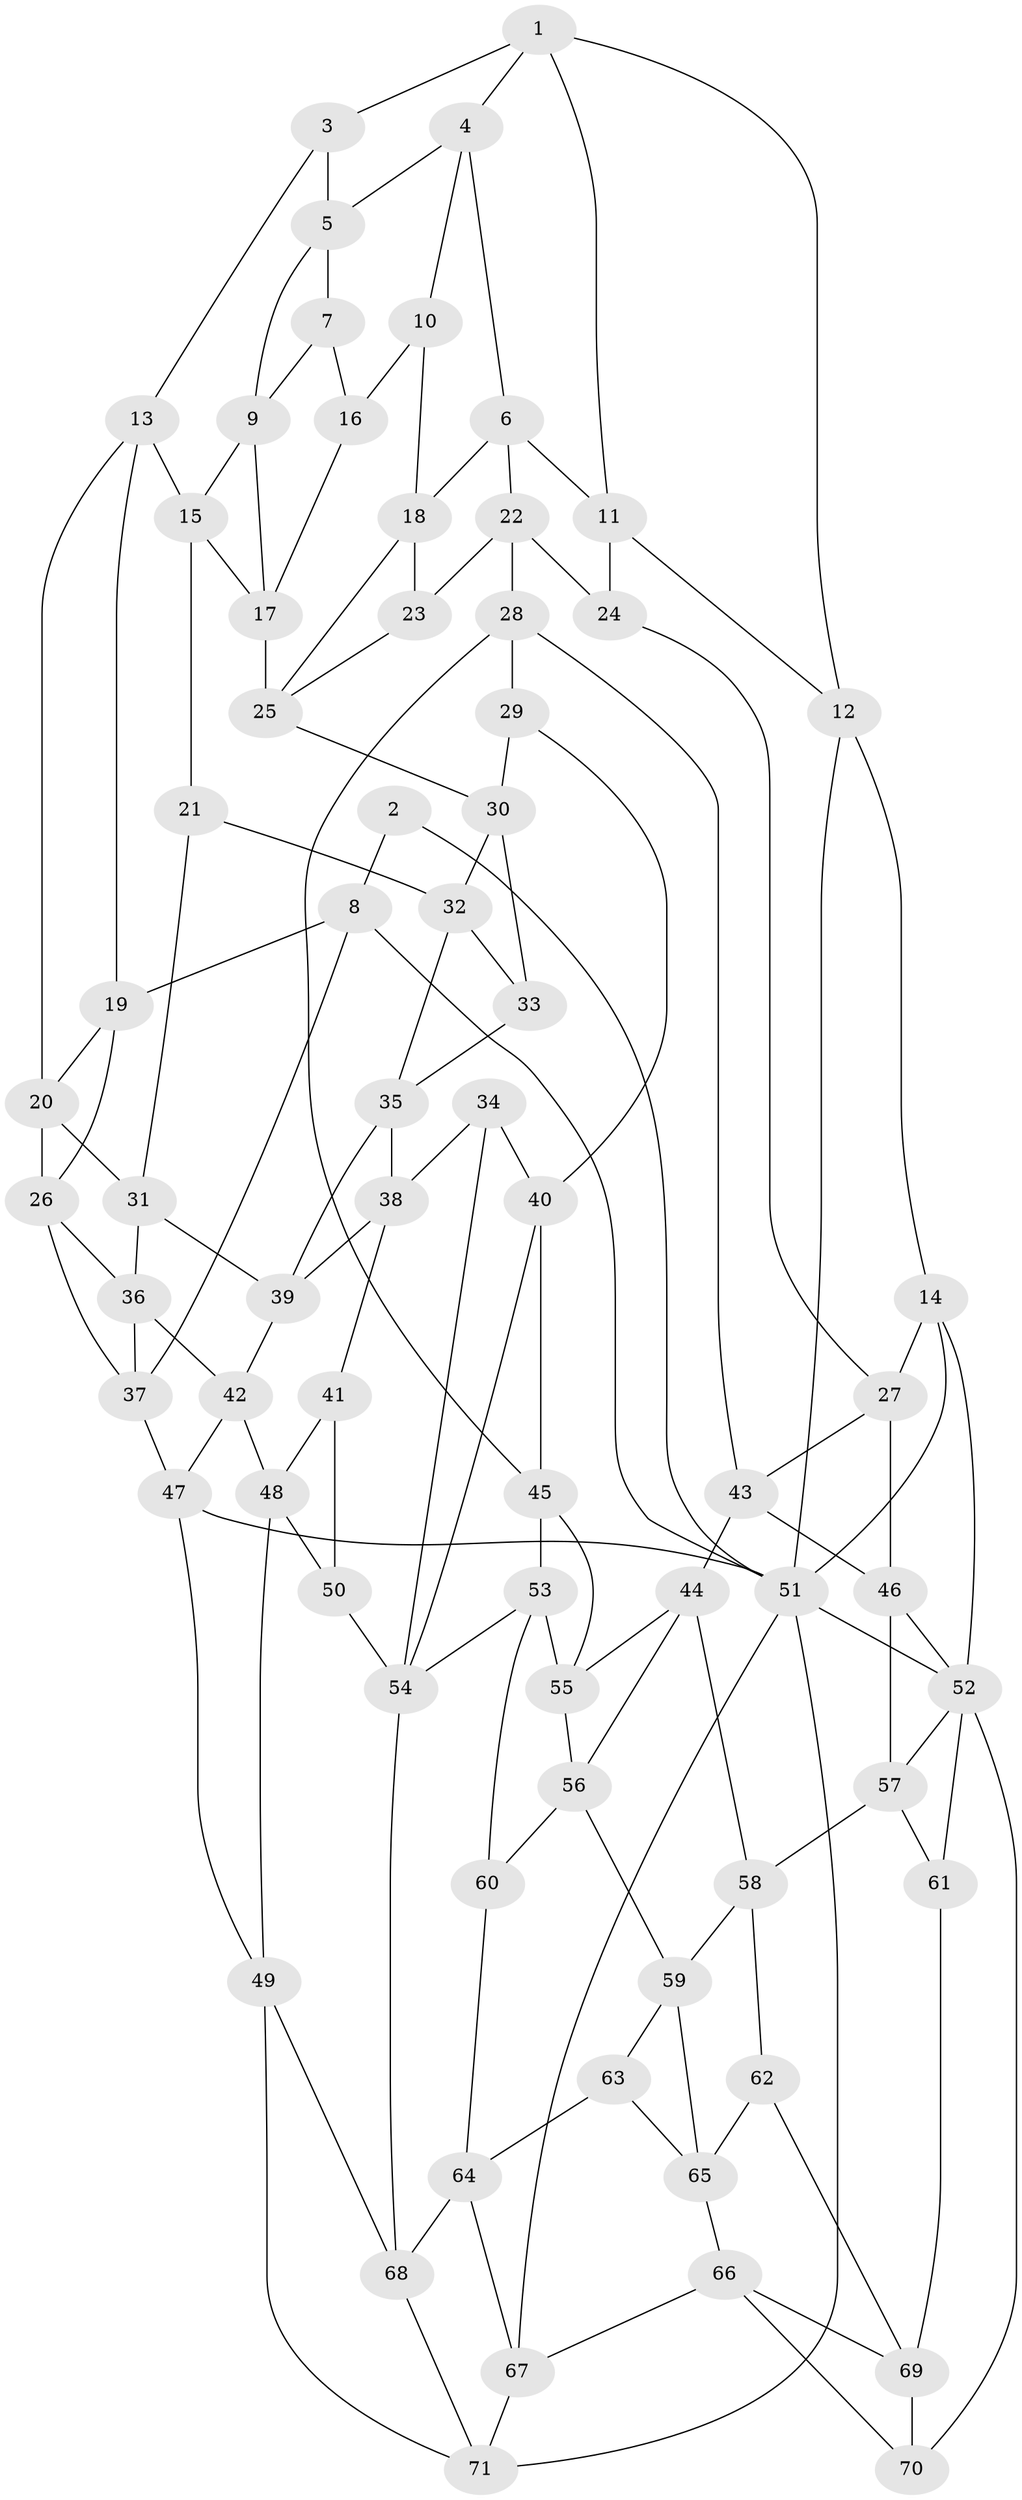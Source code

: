 // original degree distribution, {3: 0.014084507042253521, 4: 0.20422535211267606, 5: 0.5915492957746479, 6: 0.19014084507042253}
// Generated by graph-tools (version 1.1) at 2025/51/03/09/25 03:51:08]
// undirected, 71 vertices, 136 edges
graph export_dot {
graph [start="1"]
  node [color=gray90,style=filled];
  1;
  2;
  3;
  4;
  5;
  6;
  7;
  8;
  9;
  10;
  11;
  12;
  13;
  14;
  15;
  16;
  17;
  18;
  19;
  20;
  21;
  22;
  23;
  24;
  25;
  26;
  27;
  28;
  29;
  30;
  31;
  32;
  33;
  34;
  35;
  36;
  37;
  38;
  39;
  40;
  41;
  42;
  43;
  44;
  45;
  46;
  47;
  48;
  49;
  50;
  51;
  52;
  53;
  54;
  55;
  56;
  57;
  58;
  59;
  60;
  61;
  62;
  63;
  64;
  65;
  66;
  67;
  68;
  69;
  70;
  71;
  1 -- 3 [weight=1.0];
  1 -- 4 [weight=1.0];
  1 -- 11 [weight=1.0];
  1 -- 12 [weight=1.0];
  2 -- 8 [weight=1.0];
  2 -- 51 [weight=1.0];
  3 -- 5 [weight=1.0];
  3 -- 13 [weight=1.0];
  4 -- 5 [weight=1.0];
  4 -- 6 [weight=1.0];
  4 -- 10 [weight=1.0];
  5 -- 7 [weight=1.0];
  5 -- 9 [weight=1.0];
  6 -- 11 [weight=1.0];
  6 -- 18 [weight=1.0];
  6 -- 22 [weight=1.0];
  7 -- 9 [weight=1.0];
  7 -- 16 [weight=1.0];
  8 -- 19 [weight=1.0];
  8 -- 37 [weight=1.0];
  8 -- 51 [weight=1.0];
  9 -- 15 [weight=1.0];
  9 -- 17 [weight=1.0];
  10 -- 16 [weight=2.0];
  10 -- 18 [weight=1.0];
  11 -- 12 [weight=1.0];
  11 -- 24 [weight=1.0];
  12 -- 14 [weight=1.0];
  12 -- 51 [weight=1.0];
  13 -- 15 [weight=1.0];
  13 -- 19 [weight=1.0];
  13 -- 20 [weight=1.0];
  14 -- 27 [weight=1.0];
  14 -- 51 [weight=1.0];
  14 -- 52 [weight=1.0];
  15 -- 17 [weight=1.0];
  15 -- 21 [weight=1.0];
  16 -- 17 [weight=1.0];
  17 -- 25 [weight=1.0];
  18 -- 23 [weight=1.0];
  18 -- 25 [weight=1.0];
  19 -- 20 [weight=1.0];
  19 -- 26 [weight=1.0];
  20 -- 26 [weight=1.0];
  20 -- 31 [weight=1.0];
  21 -- 31 [weight=1.0];
  21 -- 32 [weight=1.0];
  22 -- 23 [weight=1.0];
  22 -- 24 [weight=1.0];
  22 -- 28 [weight=1.0];
  23 -- 25 [weight=1.0];
  24 -- 27 [weight=1.0];
  25 -- 30 [weight=1.0];
  26 -- 36 [weight=1.0];
  26 -- 37 [weight=1.0];
  27 -- 43 [weight=1.0];
  27 -- 46 [weight=1.0];
  28 -- 29 [weight=1.0];
  28 -- 43 [weight=1.0];
  28 -- 45 [weight=1.0];
  29 -- 30 [weight=1.0];
  29 -- 40 [weight=1.0];
  30 -- 32 [weight=1.0];
  30 -- 33 [weight=1.0];
  31 -- 36 [weight=1.0];
  31 -- 39 [weight=1.0];
  32 -- 33 [weight=1.0];
  32 -- 35 [weight=1.0];
  33 -- 35 [weight=1.0];
  34 -- 38 [weight=1.0];
  34 -- 40 [weight=1.0];
  34 -- 54 [weight=1.0];
  35 -- 38 [weight=1.0];
  35 -- 39 [weight=1.0];
  36 -- 37 [weight=1.0];
  36 -- 42 [weight=1.0];
  37 -- 47 [weight=1.0];
  38 -- 39 [weight=1.0];
  38 -- 41 [weight=1.0];
  39 -- 42 [weight=1.0];
  40 -- 45 [weight=1.0];
  40 -- 54 [weight=1.0];
  41 -- 48 [weight=1.0];
  41 -- 50 [weight=1.0];
  42 -- 47 [weight=1.0];
  42 -- 48 [weight=1.0];
  43 -- 44 [weight=1.0];
  43 -- 46 [weight=1.0];
  44 -- 55 [weight=1.0];
  44 -- 56 [weight=1.0];
  44 -- 58 [weight=1.0];
  45 -- 53 [weight=1.0];
  45 -- 55 [weight=1.0];
  46 -- 52 [weight=1.0];
  46 -- 57 [weight=1.0];
  47 -- 49 [weight=1.0];
  47 -- 51 [weight=1.0];
  48 -- 49 [weight=1.0];
  48 -- 50 [weight=1.0];
  49 -- 68 [weight=1.0];
  49 -- 71 [weight=1.0];
  50 -- 54 [weight=2.0];
  51 -- 52 [weight=1.0];
  51 -- 67 [weight=1.0];
  51 -- 71 [weight=1.0];
  52 -- 57 [weight=1.0];
  52 -- 61 [weight=1.0];
  52 -- 70 [weight=1.0];
  53 -- 54 [weight=1.0];
  53 -- 55 [weight=1.0];
  53 -- 60 [weight=1.0];
  54 -- 68 [weight=1.0];
  55 -- 56 [weight=1.0];
  56 -- 59 [weight=1.0];
  56 -- 60 [weight=1.0];
  57 -- 58 [weight=1.0];
  57 -- 61 [weight=1.0];
  58 -- 59 [weight=1.0];
  58 -- 62 [weight=1.0];
  59 -- 63 [weight=1.0];
  59 -- 65 [weight=1.0];
  60 -- 64 [weight=1.0];
  61 -- 69 [weight=1.0];
  62 -- 65 [weight=1.0];
  62 -- 69 [weight=1.0];
  63 -- 64 [weight=1.0];
  63 -- 65 [weight=1.0];
  64 -- 67 [weight=1.0];
  64 -- 68 [weight=1.0];
  65 -- 66 [weight=1.0];
  66 -- 67 [weight=1.0];
  66 -- 69 [weight=1.0];
  66 -- 70 [weight=1.0];
  67 -- 71 [weight=1.0];
  68 -- 71 [weight=1.0];
  69 -- 70 [weight=1.0];
}
